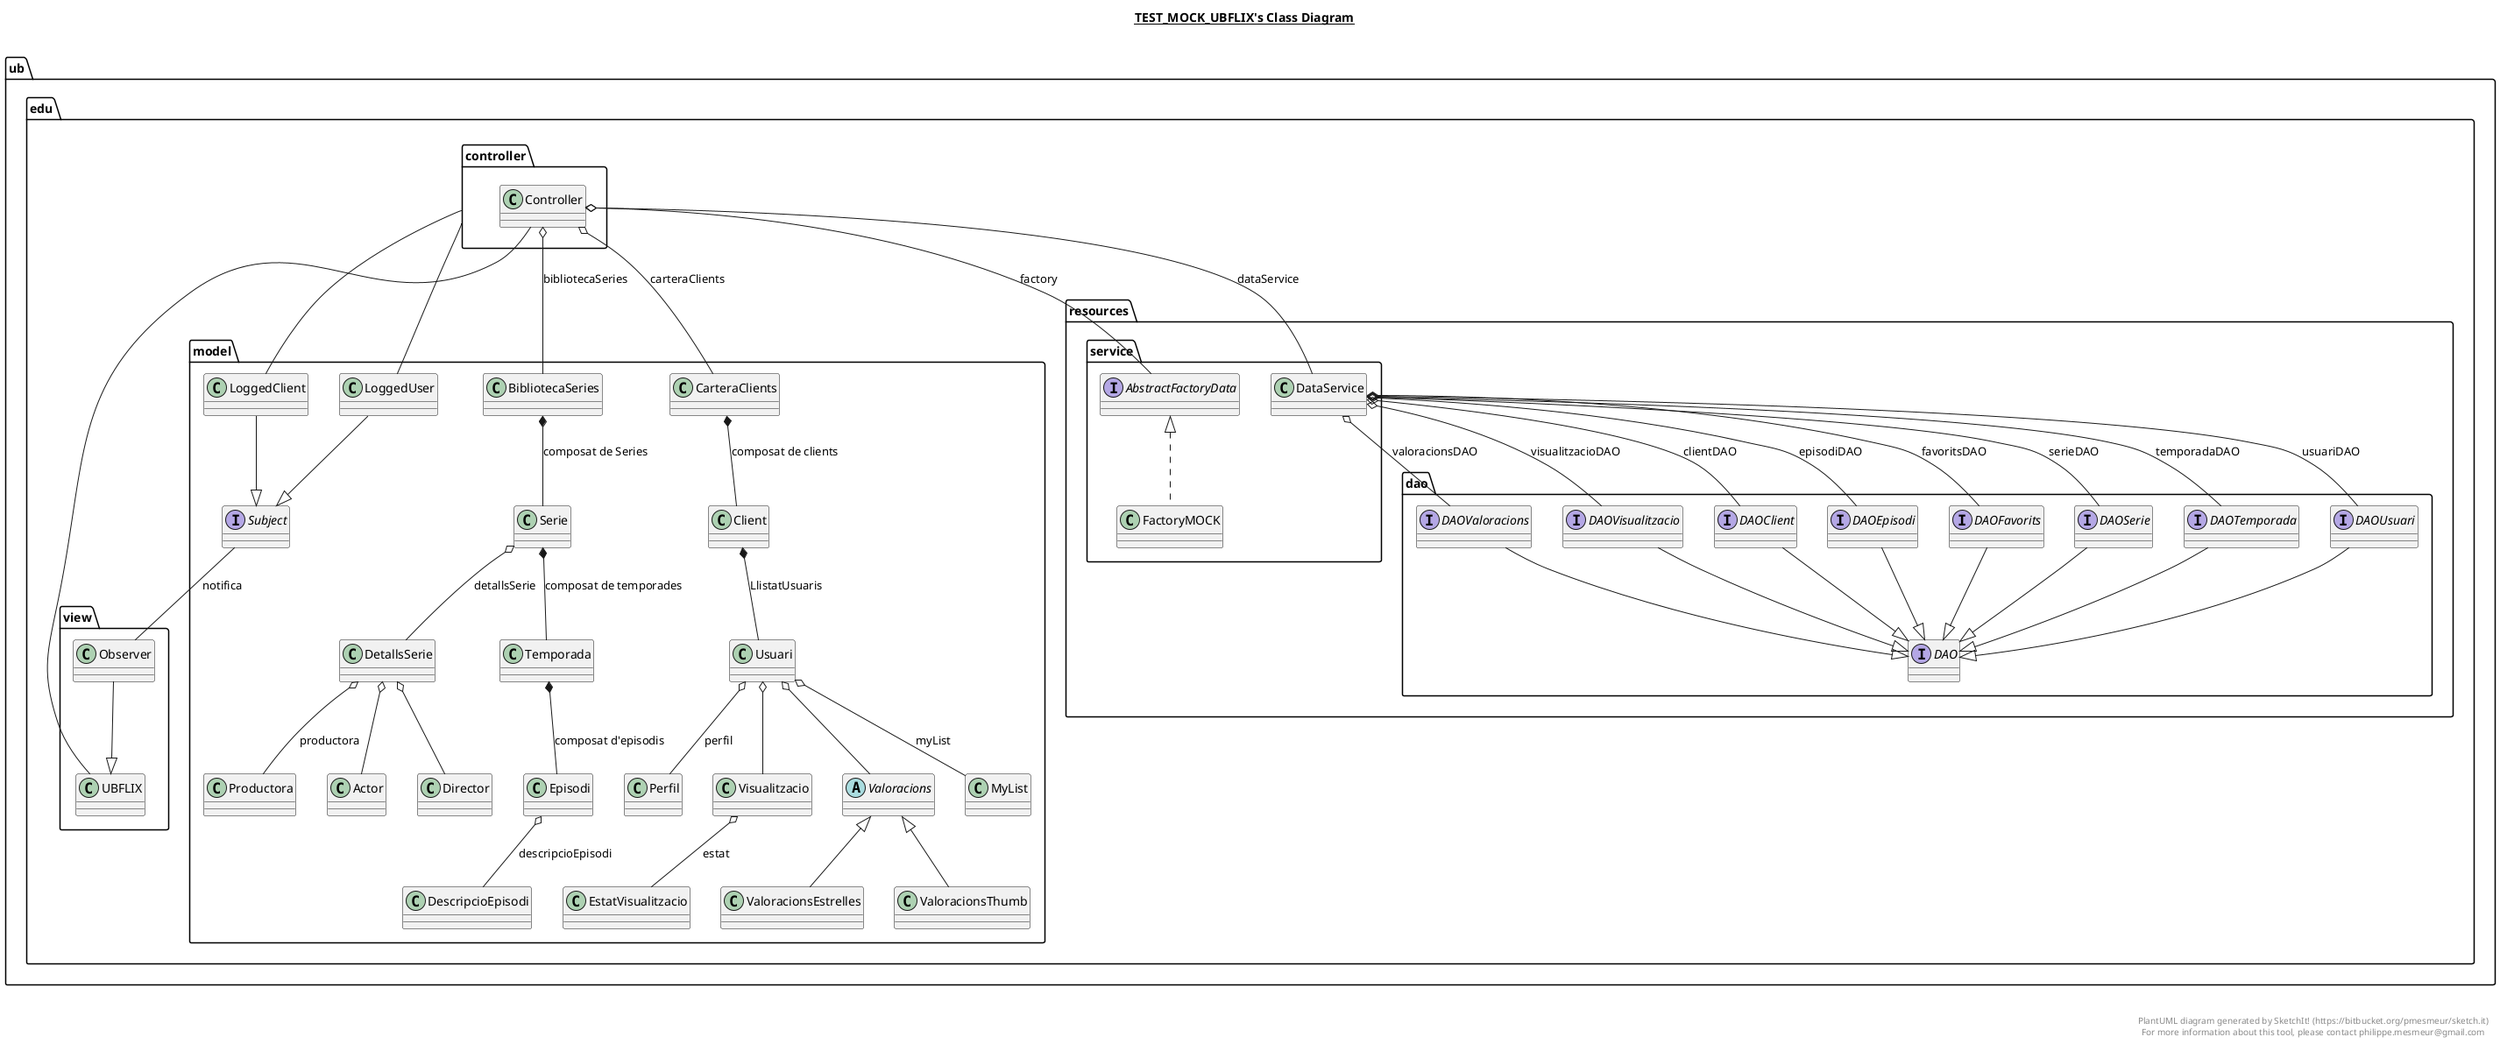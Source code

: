 @startuml

title __TEST_MOCK_UBFLIX's Class Diagram__\n

  namespace ub.edu.controller {
    class ub.edu.controller.Controller {
    }
  }
  

  namespace ub.edu.model {
    class ub.edu.model.Actor {
    }
  }
  

  namespace ub.edu.model {
    class ub.edu.model.BibliotecaSeries {
    }
  }
  

  namespace ub.edu.model {
    class ub.edu.model.CarteraClients {
    }
  }
  

  namespace ub.edu.model {
    class ub.edu.model.Client {
    }
  }
  

  namespace ub.edu.model {
    class ub.edu.model.DescripcioEpisodi {
    }
  }
  

  namespace ub.edu.model {
    class ub.edu.model.DetallsSerie {
    }
  }
  

  namespace ub.edu.model {
    class ub.edu.model.Director {
    }
  }
  

  namespace ub.edu.model {
    class ub.edu.model.Episodi {
    }
  }
  

  namespace ub.edu.model {
    class ub.edu.model.EstatVisualitzacio {
    }
  }
  

  namespace ub.edu.model {
    class ub.edu.model.MyList {
    }
  }
  

  namespace ub.edu.model {
    class ub.edu.model.Perfil {
    }
  }
  

  namespace ub.edu.model {
    class ub.edu.model.Productora {
    }
  }
  

  namespace ub.edu.model {
    class ub.edu.model.Serie {
    }
  }
  

  namespace ub.edu.model {
    class ub.edu.model.Temporada {
    }
  }
  

  namespace ub.edu.model {
    class ub.edu.model.Usuari {
    }
  }
  

  namespace ub.edu.model {
    abstract class ub.edu.model.Valoracions {
    }
  }
  

  namespace ub.edu.model {
    class ub.edu.model.ValoracionsEstrelles {
    }
  }
  

  namespace ub.edu.model {
    class ub.edu.model.ValoracionsThumb {
    }
  }
  

  namespace ub.edu.model {
    class ub.edu.model.Visualitzacio {
    }
  }
  

  namespace ub.edu.resources.dao {
    interface ub.edu.resources.dao.DAO {
    }
  }
  



  namespace ub.edu.resources.dao {
    interface ub.edu.resources.dao.DAOClient {
    }
  }
  

  namespace ub.edu.resources.dao {
    interface ub.edu.resources.dao.DAOEpisodi {
    }
  }
  

  namespace ub.edu.resources.dao {
    interface ub.edu.resources.dao.DAOFavorits {
    }
  }
  

  namespace ub.edu.resources.dao {
    interface ub.edu.resources.dao.DAOSerie {
    }
  }
  

  namespace ub.edu.resources.dao {
    interface ub.edu.resources.dao.DAOTemporada {
    }
  }
  

  namespace ub.edu.resources.dao {
    interface ub.edu.resources.dao.DAOUsuari {
    }
  }
  

  namespace ub.edu.resources.dao {
    interface ub.edu.resources.dao.DAOValoracions {
    }
  }
  

  namespace ub.edu.resources.dao {
    interface ub.edu.resources.dao.DAOVisualitzacio {
    }
  }
  


  

  namespace ub.edu.resources.service {
    interface ub.edu.resources.service.AbstractFactoryData {
    }
  }
  

  namespace ub.edu.resources.service {
    class ub.edu.resources.service.DataService {
    }
  }
  

  namespace ub.edu.resources.service {
    class ub.edu.resources.service.FactoryMOCK {
    }
  }
  

  ub.edu.controller.Controller o-- ub.edu.model.BibliotecaSeries : bibliotecaSeries
  ub.edu.controller.Controller o-- ub.edu.model.CarteraClients : carteraClients
  ub.edu.controller.Controller o-- ub.edu.resources.service.DataService : dataService
  ub.edu.controller.Controller o-- ub.edu.resources.service.AbstractFactoryData : factory
  ub.edu.model.DetallsSerie o-- ub.edu.model.Productora : productora
  ub.edu.model.Episodi o-- ub.edu.model.DescripcioEpisodi : descripcioEpisodi
  ub.edu.model.Serie o-- ub.edu.model.DetallsSerie : detallsSerie
  ub.edu.model.Usuari o-- ub.edu.model.MyList : myList
  ub.edu.model.Usuari o-- ub.edu.model.Perfil : perfil
  ub.edu.model.ValoracionsEstrelles -up-|> ub.edu.model.Valoracions
  ub.edu.model.ValoracionsThumb -up-|> ub.edu.model.Valoracions
  ub.edu.model.Visualitzacio o-- ub.edu.model.EstatVisualitzacio : estat

  ub.edu.resources.service.DataService o-- ub.edu.resources.dao.DAOClient : clientDAO
  ub.edu.resources.service.DataService o-- ub.edu.resources.dao.DAOEpisodi : episodiDAO
  ub.edu.resources.service.DataService o-- ub.edu.resources.dao.DAOFavorits : favoritsDAO
  ub.edu.resources.service.DataService o-- ub.edu.resources.dao.DAOSerie : serieDAO
  ub.edu.resources.service.DataService o-- ub.edu.resources.dao.DAOTemporada : temporadaDAO
  ub.edu.resources.service.DataService o-- ub.edu.resources.dao.DAOUsuari : usuariDAO
  ub.edu.resources.service.DataService o-- ub.edu.resources.dao.DAOValoracions : valoracionsDAO
  ub.edu.resources.service.DataService o-- ub.edu.resources.dao.DAOVisualitzacio : visualitzacioDAO
  ub.edu.resources.service.FactoryMOCK .up.|> ub.edu.resources.service.AbstractFactoryData
  ub.edu.model.Client *-- ub.edu.model.Usuari : LlistatUsuaris
  ub.edu.model.CarteraClients *-- ub.edu.model.Client : composat de clients
  ub.edu.model.BibliotecaSeries *-- ub.edu.model.Serie: composat de Series
  ub.edu.model.Serie *-- ub.edu.model.Temporada: composat de temporades
  ub.edu.model.Temporada *-- ub.edu.model.Episodi: composat d'episodis
  ub.edu.model.DetallsSerie o-- ub.edu.model.Director
  ub.edu.model.DetallsSerie o-- ub.edu.model.Actor
  ub.edu.model.Usuari o-- ub.edu.model.Valoracions
  ub.edu.model.Usuari o-- ub.edu.model.Visualitzacio
  ub.edu.resources.dao.DAOClient --|> ub.edu.resources.dao.DAO
  ub.edu.resources.dao.DAOVisualitzacio --|> ub.edu.resources.dao.DAO
   ub.edu.resources.dao.DAOValoracions --|> ub.edu.resources.dao.DAO
  ub.edu.resources.dao.DAOUsuari --|> ub.edu.resources.dao.DAO
  ub.edu.resources.dao.DAOEpisodi --|> ub.edu.resources.dao.DAO
  ub.edu.resources.dao.DAOFavorits --|> ub.edu.resources.dao.DAO
  ub.edu.resources.dao.DAOSerie --|> ub.edu.resources.dao.DAO
  ub.edu.resources.dao.DAOTemporada --|> ub.edu.resources.dao.DAO

    namespace ub.edu.model{
        class ub.edu.model.LoggedUser
    }
    namespace ub.edu.model{
            class ub.edu.model.LoggedClient
        }
    namespace ub.edu.model{
        interface ub.edu.model.Subject
    }
     ub.edu.model.LoggedUser --|> ub.edu.model.Subject
     ub.edu.model.LoggedClient --|> ub.edu.model.Subject
    namespace ub.edu.view{
        class ub.edu.view.UBFLIX
    }
    ub.edu.controller.Controller -- ub.edu.view.UBFLIX
    ub.edu.view.Observer --|> ub.edu.view.UBFLIX
    ub.edu.model.Subject -- ub.edu.view.Observer : notifica
    ub.edu.controller -- ub.edu.model.LoggedUser
    ub.edu.controller -- ub.edu.model.LoggedClient







right footer


PlantUML diagram generated by SketchIt! (https://bitbucket.org/pmesmeur/sketch.it)
For more information about this tool, please contact philippe.mesmeur@gmail.com
endfooter

@enduml
